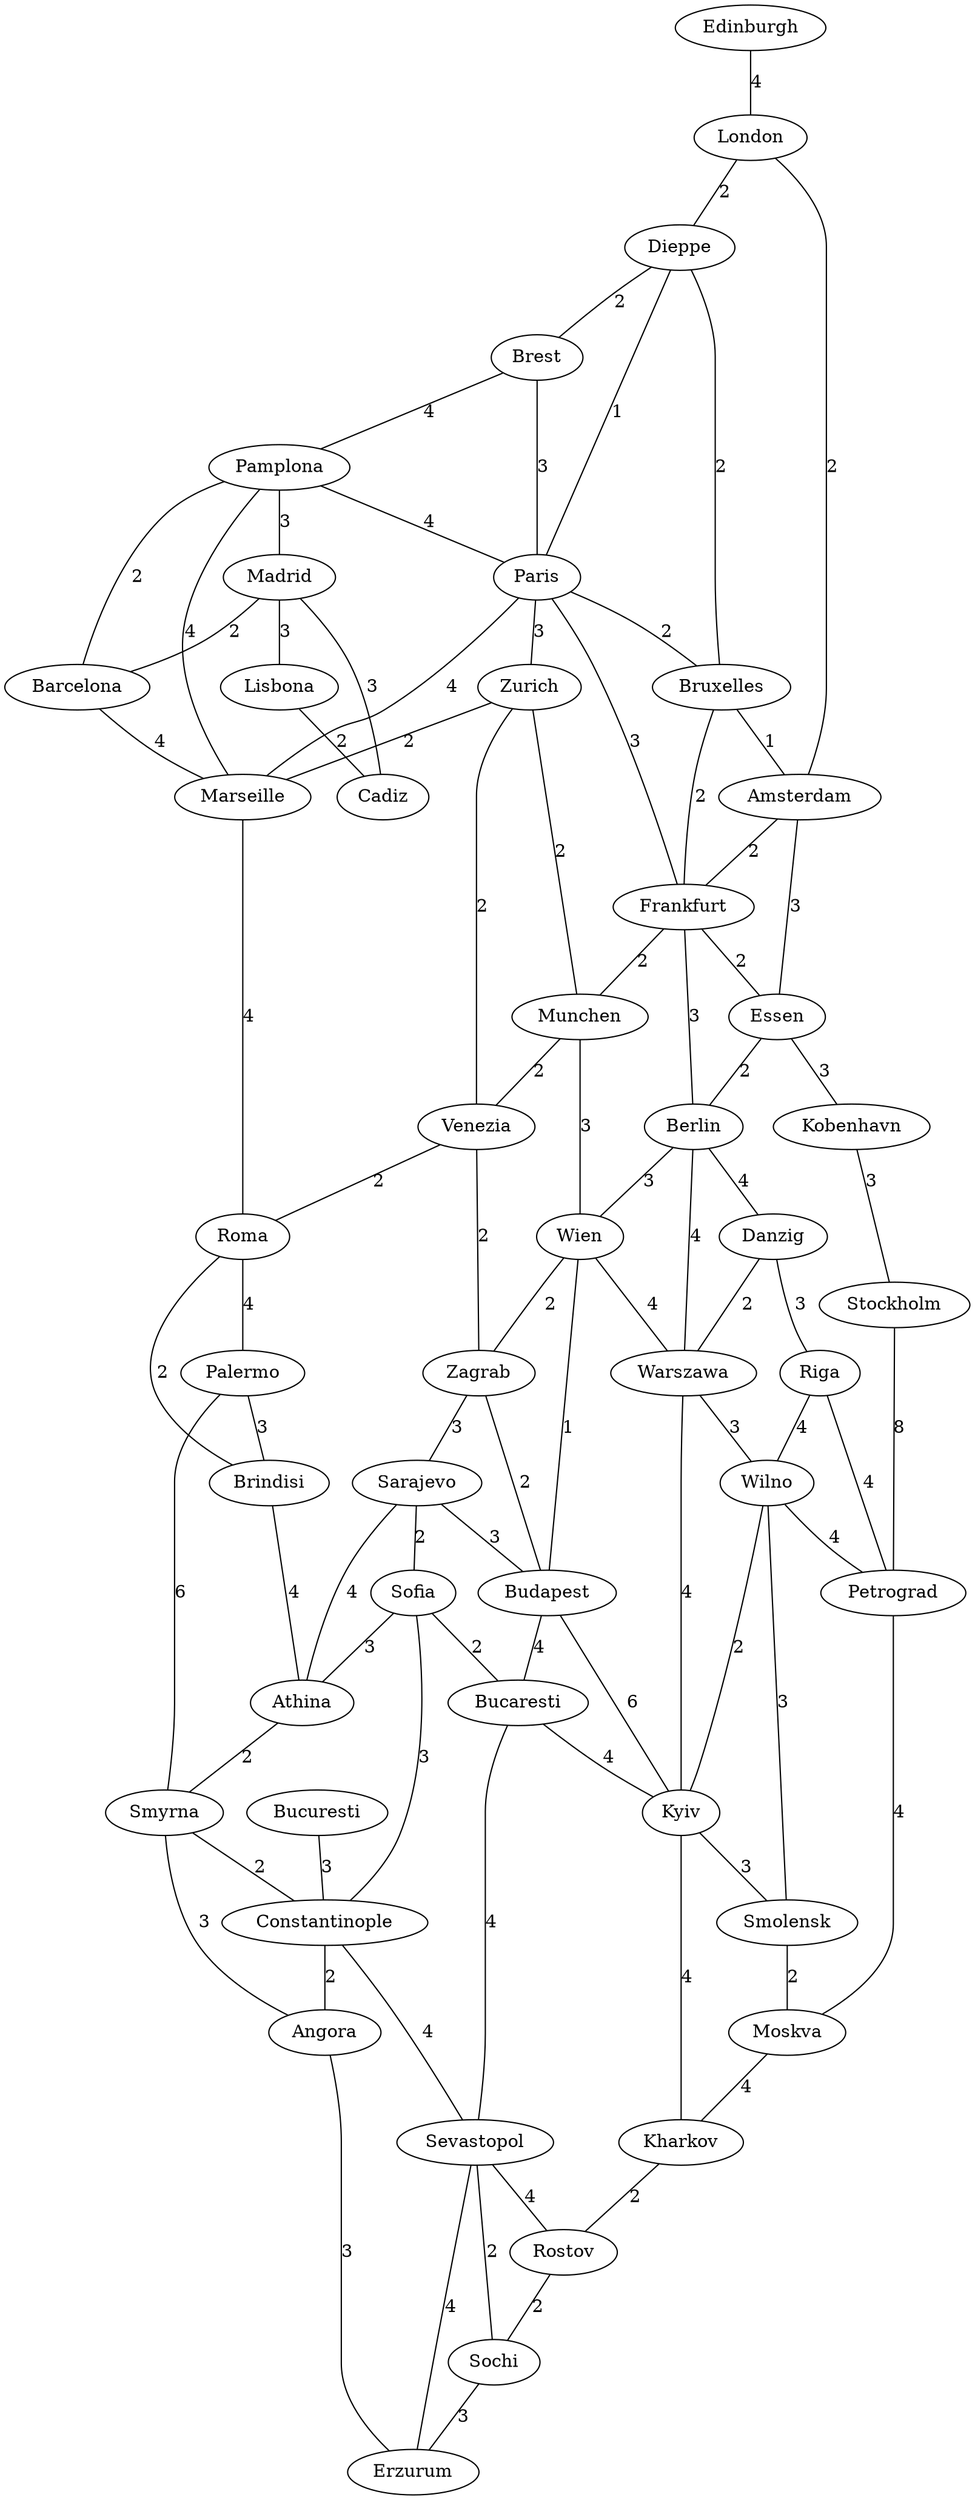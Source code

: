 digraph G {
edge [arrowhead=none]
Edinburgh -> London [label="4"]
London -> Dieppe [label="2"]
Dieppe -> Brest [label="2"]
Brest -> Pamplona [label="4"]
Pamplona -> Madrid [label="3"]
Madrid -> Lisbona [label="3"]
Lisbona -> Cadiz [label="2"]
Cadiz -> Madrid [label="3"]
Madrid -> Barcelona [label="2"]
Pamplona -> Barcelona [label="2"]
Pamplona -> Paris [label="4"]
Brest -> Paris [label="3"]
Barcelona -> Marseille [label="4"]
Pamplona -> Marseille [label="4"]
Paris -> Marseille [label="4"]
Dieppe -> Paris [label="1"]
London -> Amsterdam [label="2"]
Amsterdam -> Essen [label="3"]
Amsterdam -> Frankfurt [label="2"]
Bruxelles -> Frankfurt [label="2"]
Bruxelles -> Amsterdam [label="1"]
Dieppe -> Bruxelles [label="2"]
Paris -> Bruxelles [label="2"]
Paris -> Zurich [label="3"]
Paris -> Frankfurt [label="3"]
Frankfurt -> Munchen [label="2"]
Zurich -> Marseille [label="2"]
Marseille -> Roma [label="4"]
Zurich -> Venezia [label="2"]
Zurich -> Munchen [label="2"]
Munchen -> Venezia [label="2"]
Munchen -> Wien [label="3"]
Venezia -> Zagrab [label="2"]
Venezia -> Roma [label="2"]
Roma -> Palermo [label="4"]
Palermo -> Brindisi [label="3"]
Roma -> Brindisi [label="2"]
Zagrab -> Sarajevo [label="3"]
Wien -> Zagrab [label="2"]
Frankfurt -> Berlin [label="3"]
Frankfurt -> Essen [label="2"]
Essen -> Berlin [label="2"]
Essen -> Kobenhavn [label="3"]
Kobenhavn -> Stockholm [label="3"]
Berlin -> Danzig [label="4"]
Danzig -> Warszawa [label="2"]
Berlin -> Warszawa [label="4"]
Berlin -> Wien [label="3"]
Wien -> Warszawa [label="4"]
Wien -> Budapest [label="1"]
Warszawa -> Wilno [label="3"]
Danzig -> Riga [label="3"]
Riga -> Wilno [label="4"]
Riga -> Petrograd [label="4"]
Stockholm -> Petrograd [label="8"]
Petrograd -> Moskva [label="4"]
Wilno -> Petrograd [label="4"]
Wilno -> Smolensk [label="3"]
Wilno -> Kyiv [label="2"]
Kyiv -> Smolensk [label="3"]
Smolensk -> Moskva [label="2"]
Moskva -> Kharkov [label="4"]
Kyiv -> Kharkov [label="4"]
Kharkov -> Rostov [label="2"]
Rostov -> Sochi [label="2"]
Zagrab -> Budapest [label="2"]
Sarajevo -> Budapest [label="3"]
Brindisi -> Athina [label="4"]
Palermo -> Smyrna [label="6"]
Sarajevo -> Athina [label="4"]
Sarajevo -> Sofia [label="2"]
Sofia -> Athina [label="3"]
Athina -> Smyrna [label="2"]
Smyrna -> Constantinople [label="2"]
Smyrna -> Angora [label="3"]
Angora -> Erzurum [label="3"]
Constantinople -> Angora [label="2"]
Sofia -> Constantinople [label="3"]
Bucuresti -> Constantinople [label="3"]
Sofia -> Bucaresti [label="2"]
Budapest -> Bucaresti [label="4"]
Budapest -> Kyiv [label="6"]
Warszawa -> Kyiv [label="4"]
Constantinople -> Sevastopol [label="4"]
Bucaresti -> Sevastopol [label="4"]
Bucaresti -> Kyiv [label="4"]
Sevastopol -> Rostov [label="4"]
Sevastopol -> Sochi [label="2"]
Sevastopol -> Erzurum [label="4"]
Sochi -> Erzurum [label="3"]
}
